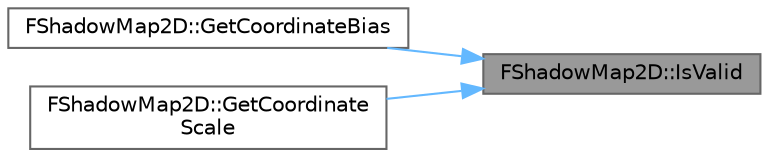 digraph "FShadowMap2D::IsValid"
{
 // INTERACTIVE_SVG=YES
 // LATEX_PDF_SIZE
  bgcolor="transparent";
  edge [fontname=Helvetica,fontsize=10,labelfontname=Helvetica,labelfontsize=10];
  node [fontname=Helvetica,fontsize=10,shape=box,height=0.2,width=0.4];
  rankdir="RL";
  Node1 [id="Node000001",label="FShadowMap2D::IsValid",height=0.2,width=0.4,color="gray40", fillcolor="grey60", style="filled", fontcolor="black",tooltip=" "];
  Node1 -> Node2 [id="edge1_Node000001_Node000002",dir="back",color="steelblue1",style="solid",tooltip=" "];
  Node2 [id="Node000002",label="FShadowMap2D::GetCoordinateBias",height=0.2,width=0.4,color="grey40", fillcolor="white", style="filled",URL="$d5/dac/classFShadowMap2D.html#a98ef78bc194750e3c48ec8b893b2440d",tooltip=" "];
  Node1 -> Node3 [id="edge2_Node000001_Node000003",dir="back",color="steelblue1",style="solid",tooltip=" "];
  Node3 [id="Node000003",label="FShadowMap2D::GetCoordinate\lScale",height=0.2,width=0.4,color="grey40", fillcolor="white", style="filled",URL="$d5/dac/classFShadowMap2D.html#aa6abb0a942a83cb8aeeb7ea5885d533c",tooltip=" "];
}
